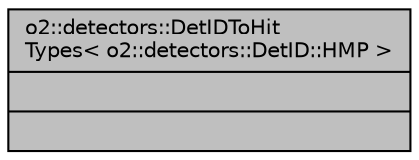 digraph "o2::detectors::DetIDToHitTypes&lt; o2::detectors::DetID::HMP &gt;"
{
 // INTERACTIVE_SVG=YES
  bgcolor="transparent";
  edge [fontname="Helvetica",fontsize="10",labelfontname="Helvetica",labelfontsize="10"];
  node [fontname="Helvetica",fontsize="10",shape=record];
  Node1 [label="{o2::detectors::DetIDToHit\lTypes\< o2::detectors::DetID::HMP \>\n||}",height=0.2,width=0.4,color="black", fillcolor="grey75", style="filled", fontcolor="black"];
}
